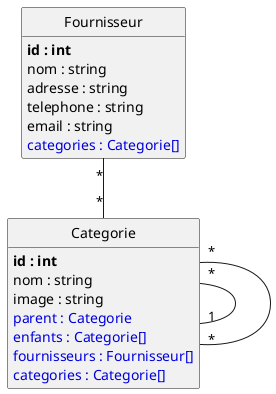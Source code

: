 @startuml
class Fournisseur {
	**id : int**
	nom : string
	adresse : string
	telephone : string
	email : string
	<color:#0000dd>categories : Categorie[]</color>
}

class Categorie {
	**id : int**
	nom : string
	image : string
	<color:#0000dd>parent : Categorie</color>
	<color:#0000dd>enfants : Categorie[]</color>
	<color:#0000dd>fournisseurs : Fournisseur[]</color>
	<color:#0000dd>categories : Categorie[]</color>
}

Fournisseur "*"--"*" Categorie
Categorie "*"--"1" Categorie
Categorie "*"--"*" Categorie


hide methods

hide circle

@enduml
